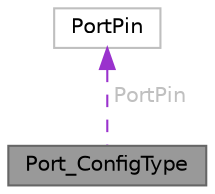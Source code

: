 digraph "Port_ConfigType"
{
 // LATEX_PDF_SIZE
  bgcolor="transparent";
  edge [fontname=Helvetica,fontsize=10,labelfontname=Helvetica,labelfontsize=10];
  node [fontname=Helvetica,fontsize=10,shape=box,height=0.2,width=0.4];
  Node1 [id="Node000001",label="Port_ConfigType",height=0.2,width=0.4,color="gray40", fillcolor="grey60", style="filled", fontcolor="black",tooltip=" "];
  Node2 -> Node1 [id="edge1_Node000001_Node000002",dir="back",color="darkorchid3",style="dashed",tooltip=" ",label=" PortPin",fontcolor="grey" ];
  Node2 [id="Node000002",label="PortPin",height=0.2,width=0.4,color="grey75", fillcolor="white", style="filled",URL="$struct_port_pin.html",tooltip=" "];
}

